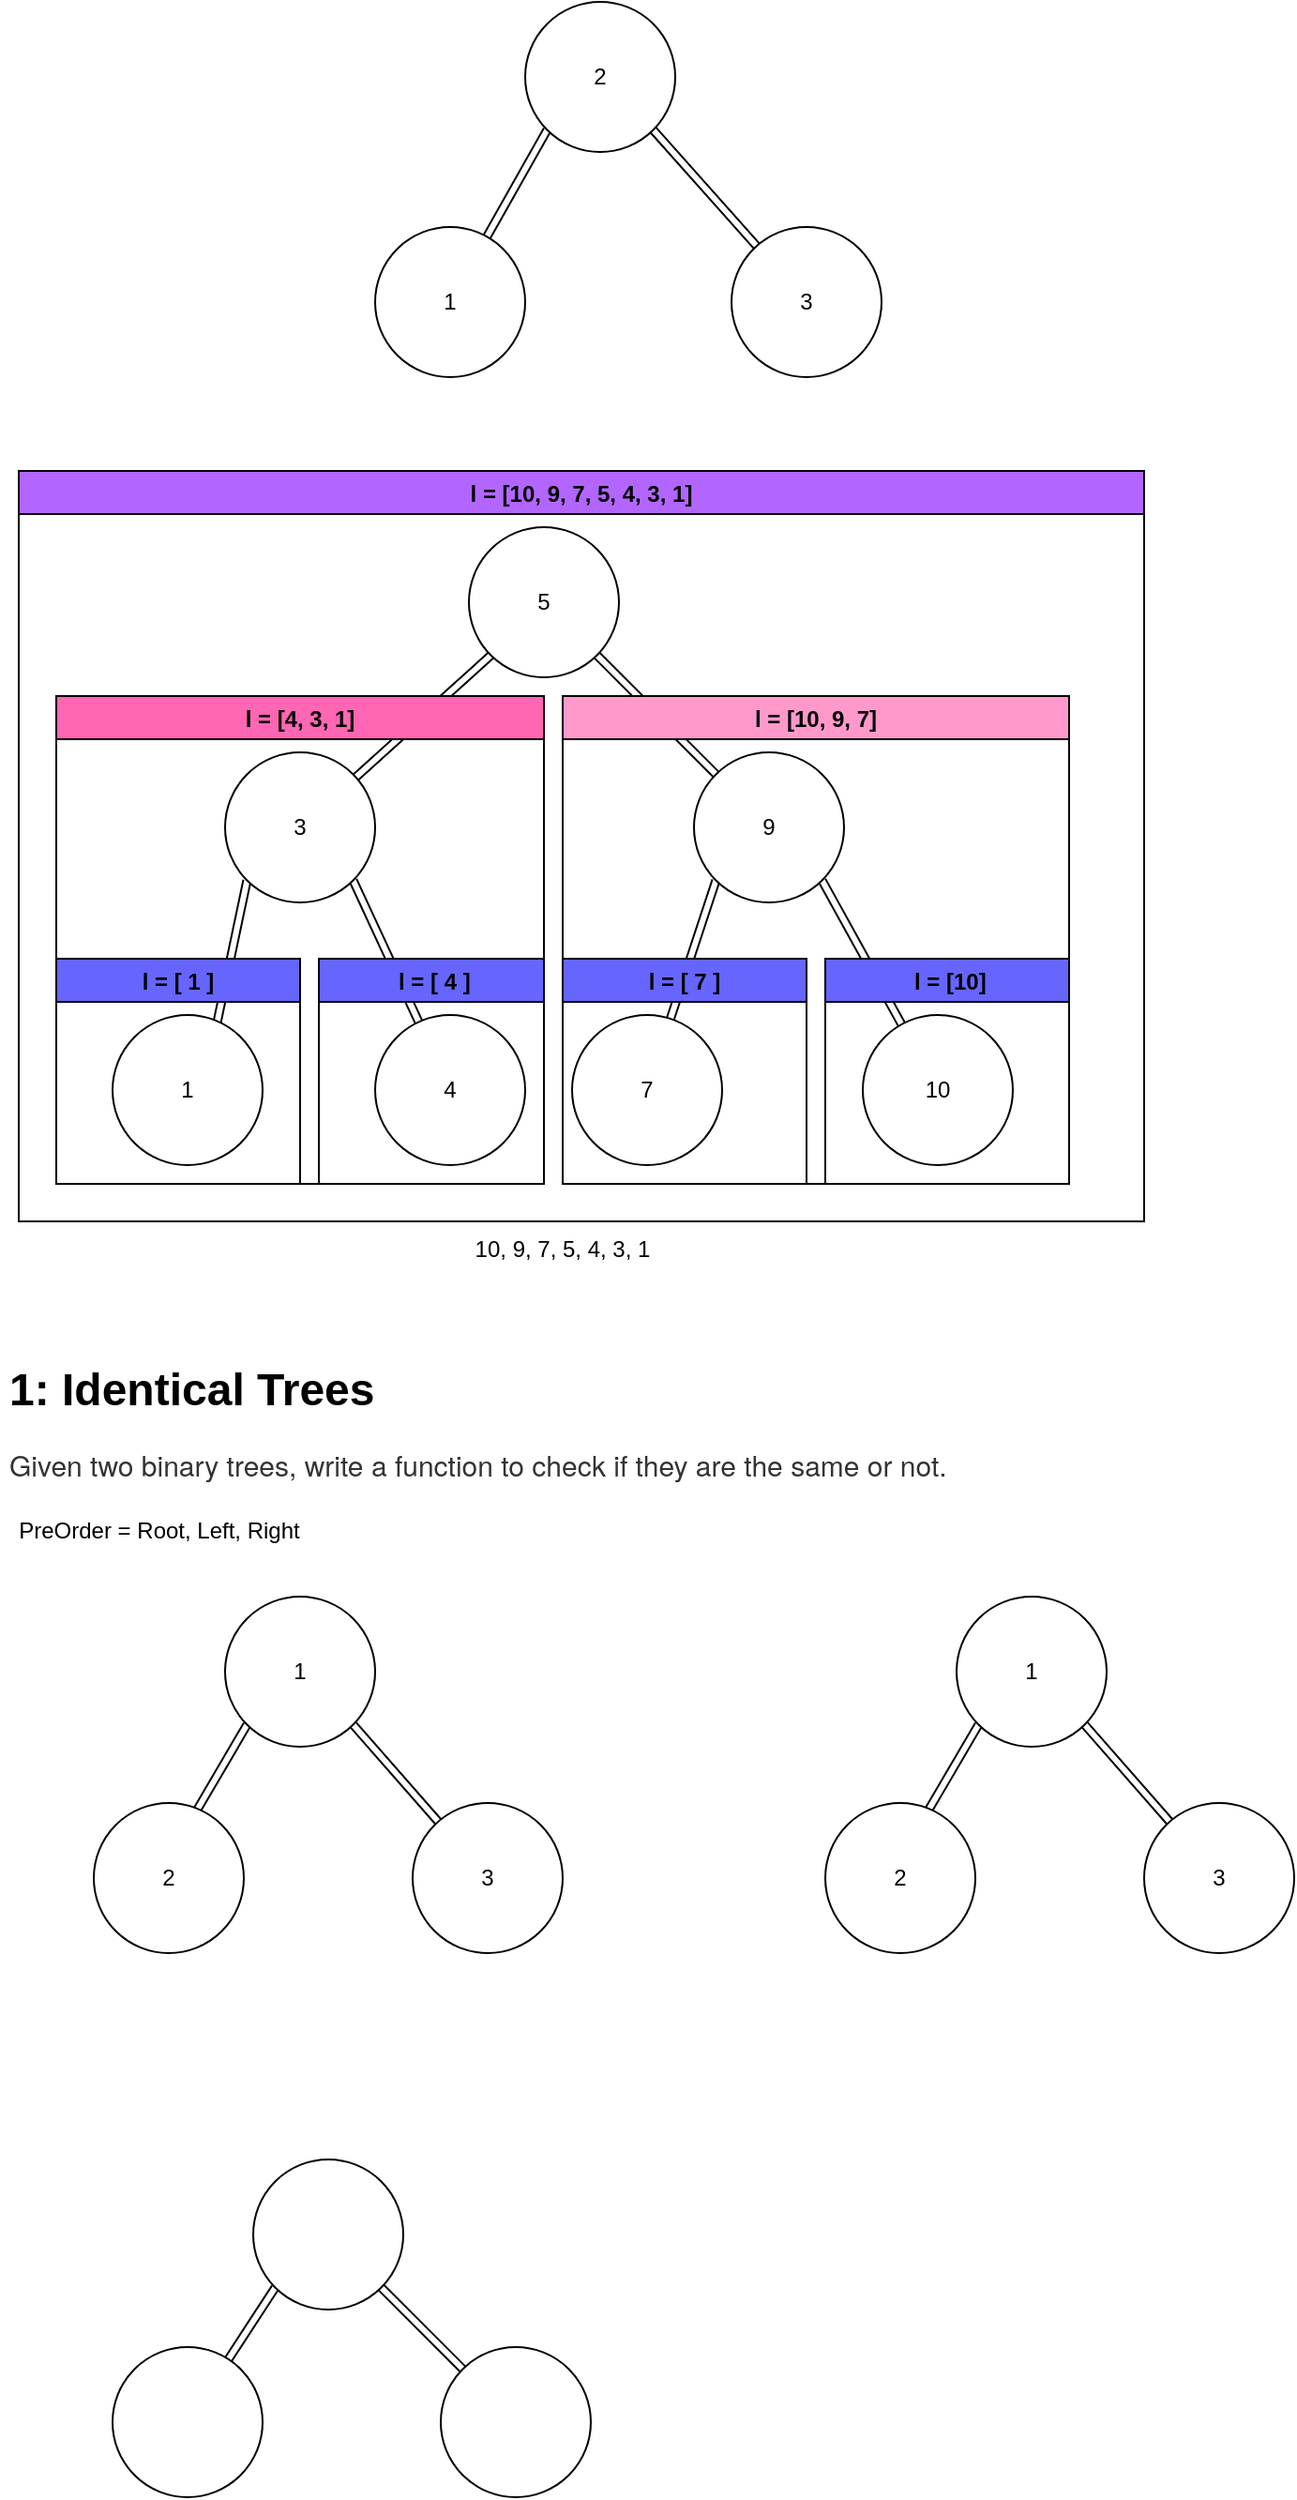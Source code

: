 <mxfile>
    <diagram id="1N8LM5tAz1HEI2f2SvwA" name="Page-1">
        <mxGraphModel dx="813" dy="525" grid="1" gridSize="10" guides="1" tooltips="1" connect="1" arrows="1" fold="1" page="1" pageScale="1" pageWidth="850" pageHeight="1100" math="0" shadow="0">
            <root>
                <mxCell id="0"/>
                <mxCell id="1" parent="0"/>
                <mxCell id="7" style="edgeStyle=none;shape=link;html=1;exitX=0;exitY=1;exitDx=0;exitDy=0;" parent="1" source="2" target="4" edge="1">
                    <mxGeometry relative="1" as="geometry"/>
                </mxCell>
                <mxCell id="8" style="edgeStyle=none;shape=link;html=1;exitX=1;exitY=1;exitDx=0;exitDy=0;" parent="1" source="2" target="3" edge="1">
                    <mxGeometry relative="1" as="geometry"/>
                </mxCell>
                <mxCell id="2" value="2" style="ellipse;whiteSpace=wrap;html=1;aspect=fixed;" parent="1" vertex="1">
                    <mxGeometry x="360" y="100" width="80" height="80" as="geometry"/>
                </mxCell>
                <mxCell id="3" value="3" style="ellipse;whiteSpace=wrap;html=1;aspect=fixed;" parent="1" vertex="1">
                    <mxGeometry x="470" y="220" width="80" height="80" as="geometry"/>
                </mxCell>
                <mxCell id="4" value="1" style="ellipse;whiteSpace=wrap;html=1;aspect=fixed;" parent="1" vertex="1">
                    <mxGeometry x="280" y="220" width="80" height="80" as="geometry"/>
                </mxCell>
                <mxCell id="15" style="edgeStyle=none;shape=link;html=1;exitX=1;exitY=1;exitDx=0;exitDy=0;" parent="1" source="9" target="12" edge="1">
                    <mxGeometry relative="1" as="geometry"/>
                </mxCell>
                <mxCell id="52" style="edgeStyle=none;html=1;exitX=0;exitY=1;exitDx=0;exitDy=0;shape=link;" parent="1" source="9" target="13" edge="1">
                    <mxGeometry relative="1" as="geometry"/>
                </mxCell>
                <mxCell id="9" value="5" style="ellipse;whiteSpace=wrap;html=1;aspect=fixed;" parent="1" vertex="1">
                    <mxGeometry x="330" y="380" width="80" height="80" as="geometry"/>
                </mxCell>
                <mxCell id="10" value="10" style="ellipse;whiteSpace=wrap;html=1;aspect=fixed;" parent="1" vertex="1">
                    <mxGeometry x="540" y="640" width="80" height="80" as="geometry"/>
                </mxCell>
                <mxCell id="11" value="7" style="ellipse;whiteSpace=wrap;html=1;aspect=fixed;" parent="1" vertex="1">
                    <mxGeometry x="385" y="640" width="80" height="80" as="geometry"/>
                </mxCell>
                <mxCell id="16" style="edgeStyle=none;shape=link;html=1;exitX=0;exitY=1;exitDx=0;exitDy=0;" parent="1" source="12" target="11" edge="1">
                    <mxGeometry relative="1" as="geometry"/>
                </mxCell>
                <mxCell id="17" style="edgeStyle=none;shape=link;html=1;exitX=1;exitY=1;exitDx=0;exitDy=0;" parent="1" source="12" target="10" edge="1">
                    <mxGeometry relative="1" as="geometry"/>
                </mxCell>
                <mxCell id="12" value="9" style="ellipse;whiteSpace=wrap;html=1;aspect=fixed;" parent="1" vertex="1">
                    <mxGeometry x="450" y="500" width="80" height="80" as="geometry"/>
                </mxCell>
                <mxCell id="22" style="edgeStyle=none;shape=link;html=1;exitX=0;exitY=1;exitDx=0;exitDy=0;entryX=0.698;entryY=0.045;entryDx=0;entryDy=0;entryPerimeter=0;" parent="1" source="13" target="20" edge="1">
                    <mxGeometry relative="1" as="geometry"/>
                </mxCell>
                <mxCell id="24" style="edgeStyle=none;shape=link;html=1;exitX=1;exitY=1;exitDx=0;exitDy=0;" parent="1" source="13" target="21" edge="1">
                    <mxGeometry relative="1" as="geometry"/>
                </mxCell>
                <mxCell id="13" value="3" style="ellipse;whiteSpace=wrap;html=1;aspect=fixed;" parent="1" vertex="1">
                    <mxGeometry x="200" y="500" width="80" height="80" as="geometry"/>
                </mxCell>
                <mxCell id="18" value="10, 9, 7, 5, 4, 3, 1" style="text;html=1;strokeColor=none;fillColor=none;align=center;verticalAlign=middle;whiteSpace=wrap;rounded=0;" parent="1" vertex="1">
                    <mxGeometry x="320" y="750" width="120" height="30" as="geometry"/>
                </mxCell>
                <mxCell id="20" value="1" style="ellipse;whiteSpace=wrap;html=1;aspect=fixed;" parent="1" vertex="1">
                    <mxGeometry x="140" y="640" width="80" height="80" as="geometry"/>
                </mxCell>
                <mxCell id="21" value="4" style="ellipse;whiteSpace=wrap;html=1;aspect=fixed;" parent="1" vertex="1">
                    <mxGeometry x="280" y="640" width="80" height="80" as="geometry"/>
                </mxCell>
                <mxCell id="44" value="l = [10, 9, 7]" style="swimlane;fillColor=#FF99CC;" parent="1" vertex="1">
                    <mxGeometry x="380" y="470" width="270" height="260" as="geometry"/>
                </mxCell>
                <mxCell id="45" value=" l = [10]" style="swimlane;fillColor=#6666FF;" parent="44" vertex="1">
                    <mxGeometry x="140" y="140" width="130" height="120" as="geometry"/>
                </mxCell>
                <mxCell id="47" value="l = [ 7 ]" style="swimlane;fillColor=#6666FF;" parent="44" vertex="1">
                    <mxGeometry y="140" width="130" height="120" as="geometry"/>
                </mxCell>
                <mxCell id="48" value="l = [4, 3, 1]" style="swimlane;fillColor=#FF66B3;" parent="1" vertex="1">
                    <mxGeometry x="110" y="470" width="260" height="260" as="geometry"/>
                </mxCell>
                <mxCell id="49" value=" l = [ 4 ]" style="swimlane;fillColor=#6666FF;" parent="48" vertex="1">
                    <mxGeometry x="140" y="140" width="120" height="120" as="geometry"/>
                </mxCell>
                <mxCell id="50" value="l = [ 1 ]" style="swimlane;fillColor=#6666FF;" parent="48" vertex="1">
                    <mxGeometry y="140" width="130" height="120" as="geometry"/>
                </mxCell>
                <mxCell id="56" value="l = [10, 9, 7, 5, 4, 3, 1]" style="swimlane;fillColor=#B266FF;" parent="1" vertex="1">
                    <mxGeometry x="90" y="350" width="600" height="400" as="geometry"/>
                </mxCell>
                <mxCell id="57" value="&lt;h1&gt;1: Identical Trees&lt;/h1&gt;&lt;span style=&quot;color: rgb(51 , 51 , 51) ; font-family: &amp;#34;helvetica neue&amp;#34; , &amp;#34;helvetica&amp;#34; , &amp;#34;arial&amp;#34; , &amp;#34;freesans&amp;#34; , &amp;#34;clean&amp;#34; , sans-serif ; font-size: 15px ; background-color: rgb(255 , 255 , 255)&quot;&gt;Given two binary trees, write a function to check if they are the same or not.&lt;/span&gt;" style="text;html=1;strokeColor=none;fillColor=none;spacing=5;spacingTop=-20;whiteSpace=wrap;overflow=hidden;rounded=0;" vertex="1" parent="1">
                    <mxGeometry x="80" y="820" width="550" height="120" as="geometry"/>
                </mxCell>
                <mxCell id="64" style="edgeStyle=none;html=1;exitX=0;exitY=1;exitDx=0;exitDy=0;entryX=0.69;entryY=0.044;entryDx=0;entryDy=0;entryPerimeter=0;shape=link;" edge="1" parent="1" source="58" target="60">
                    <mxGeometry relative="1" as="geometry"/>
                </mxCell>
                <mxCell id="65" style="edgeStyle=none;shape=link;html=1;exitX=1;exitY=1;exitDx=0;exitDy=0;" edge="1" parent="1" source="58" target="59">
                    <mxGeometry relative="1" as="geometry"/>
                </mxCell>
                <mxCell id="58" value="1" style="ellipse;whiteSpace=wrap;html=1;aspect=fixed;" vertex="1" parent="1">
                    <mxGeometry x="200" y="950" width="80" height="80" as="geometry"/>
                </mxCell>
                <mxCell id="59" value="3" style="ellipse;whiteSpace=wrap;html=1;aspect=fixed;" vertex="1" parent="1">
                    <mxGeometry x="300" y="1060" width="80" height="80" as="geometry"/>
                </mxCell>
                <mxCell id="60" value="2" style="ellipse;whiteSpace=wrap;html=1;aspect=fixed;" vertex="1" parent="1">
                    <mxGeometry x="130" y="1060" width="80" height="80" as="geometry"/>
                </mxCell>
                <mxCell id="66" style="edgeStyle=none;shape=link;html=1;exitX=0;exitY=1;exitDx=0;exitDy=0;" edge="1" parent="1" source="61" target="62">
                    <mxGeometry relative="1" as="geometry"/>
                </mxCell>
                <mxCell id="67" style="edgeStyle=none;shape=link;html=1;exitX=1;exitY=1;exitDx=0;exitDy=0;" edge="1" parent="1" source="61" target="63">
                    <mxGeometry relative="1" as="geometry"/>
                </mxCell>
                <mxCell id="61" value="" style="ellipse;whiteSpace=wrap;html=1;aspect=fixed;" vertex="1" parent="1">
                    <mxGeometry x="215" y="1250" width="80" height="80" as="geometry"/>
                </mxCell>
                <mxCell id="62" value="" style="ellipse;whiteSpace=wrap;html=1;aspect=fixed;" vertex="1" parent="1">
                    <mxGeometry x="140" y="1350" width="80" height="80" as="geometry"/>
                </mxCell>
                <mxCell id="63" value="" style="ellipse;whiteSpace=wrap;html=1;aspect=fixed;" vertex="1" parent="1">
                    <mxGeometry x="315" y="1350" width="80" height="80" as="geometry"/>
                </mxCell>
                <mxCell id="68" style="edgeStyle=none;html=1;exitX=0;exitY=1;exitDx=0;exitDy=0;entryX=0.69;entryY=0.044;entryDx=0;entryDy=0;entryPerimeter=0;shape=link;" edge="1" parent="1" source="70" target="72">
                    <mxGeometry relative="1" as="geometry"/>
                </mxCell>
                <mxCell id="69" style="edgeStyle=none;shape=link;html=1;exitX=1;exitY=1;exitDx=0;exitDy=0;" edge="1" parent="1" source="70" target="71">
                    <mxGeometry relative="1" as="geometry"/>
                </mxCell>
                <mxCell id="70" value="1" style="ellipse;whiteSpace=wrap;html=1;aspect=fixed;" vertex="1" parent="1">
                    <mxGeometry x="590" y="950" width="80" height="80" as="geometry"/>
                </mxCell>
                <mxCell id="71" value="3" style="ellipse;whiteSpace=wrap;html=1;aspect=fixed;" vertex="1" parent="1">
                    <mxGeometry x="690" y="1060" width="80" height="80" as="geometry"/>
                </mxCell>
                <mxCell id="72" value="2" style="ellipse;whiteSpace=wrap;html=1;aspect=fixed;" vertex="1" parent="1">
                    <mxGeometry x="520" y="1060" width="80" height="80" as="geometry"/>
                </mxCell>
                <mxCell id="73" value="PreOrder = Root, Left, Right" style="text;html=1;strokeColor=none;fillColor=none;align=center;verticalAlign=middle;whiteSpace=wrap;rounded=0;" vertex="1" parent="1">
                    <mxGeometry x="80" y="900" width="170" height="30" as="geometry"/>
                </mxCell>
            </root>
        </mxGraphModel>
    </diagram>
</mxfile>